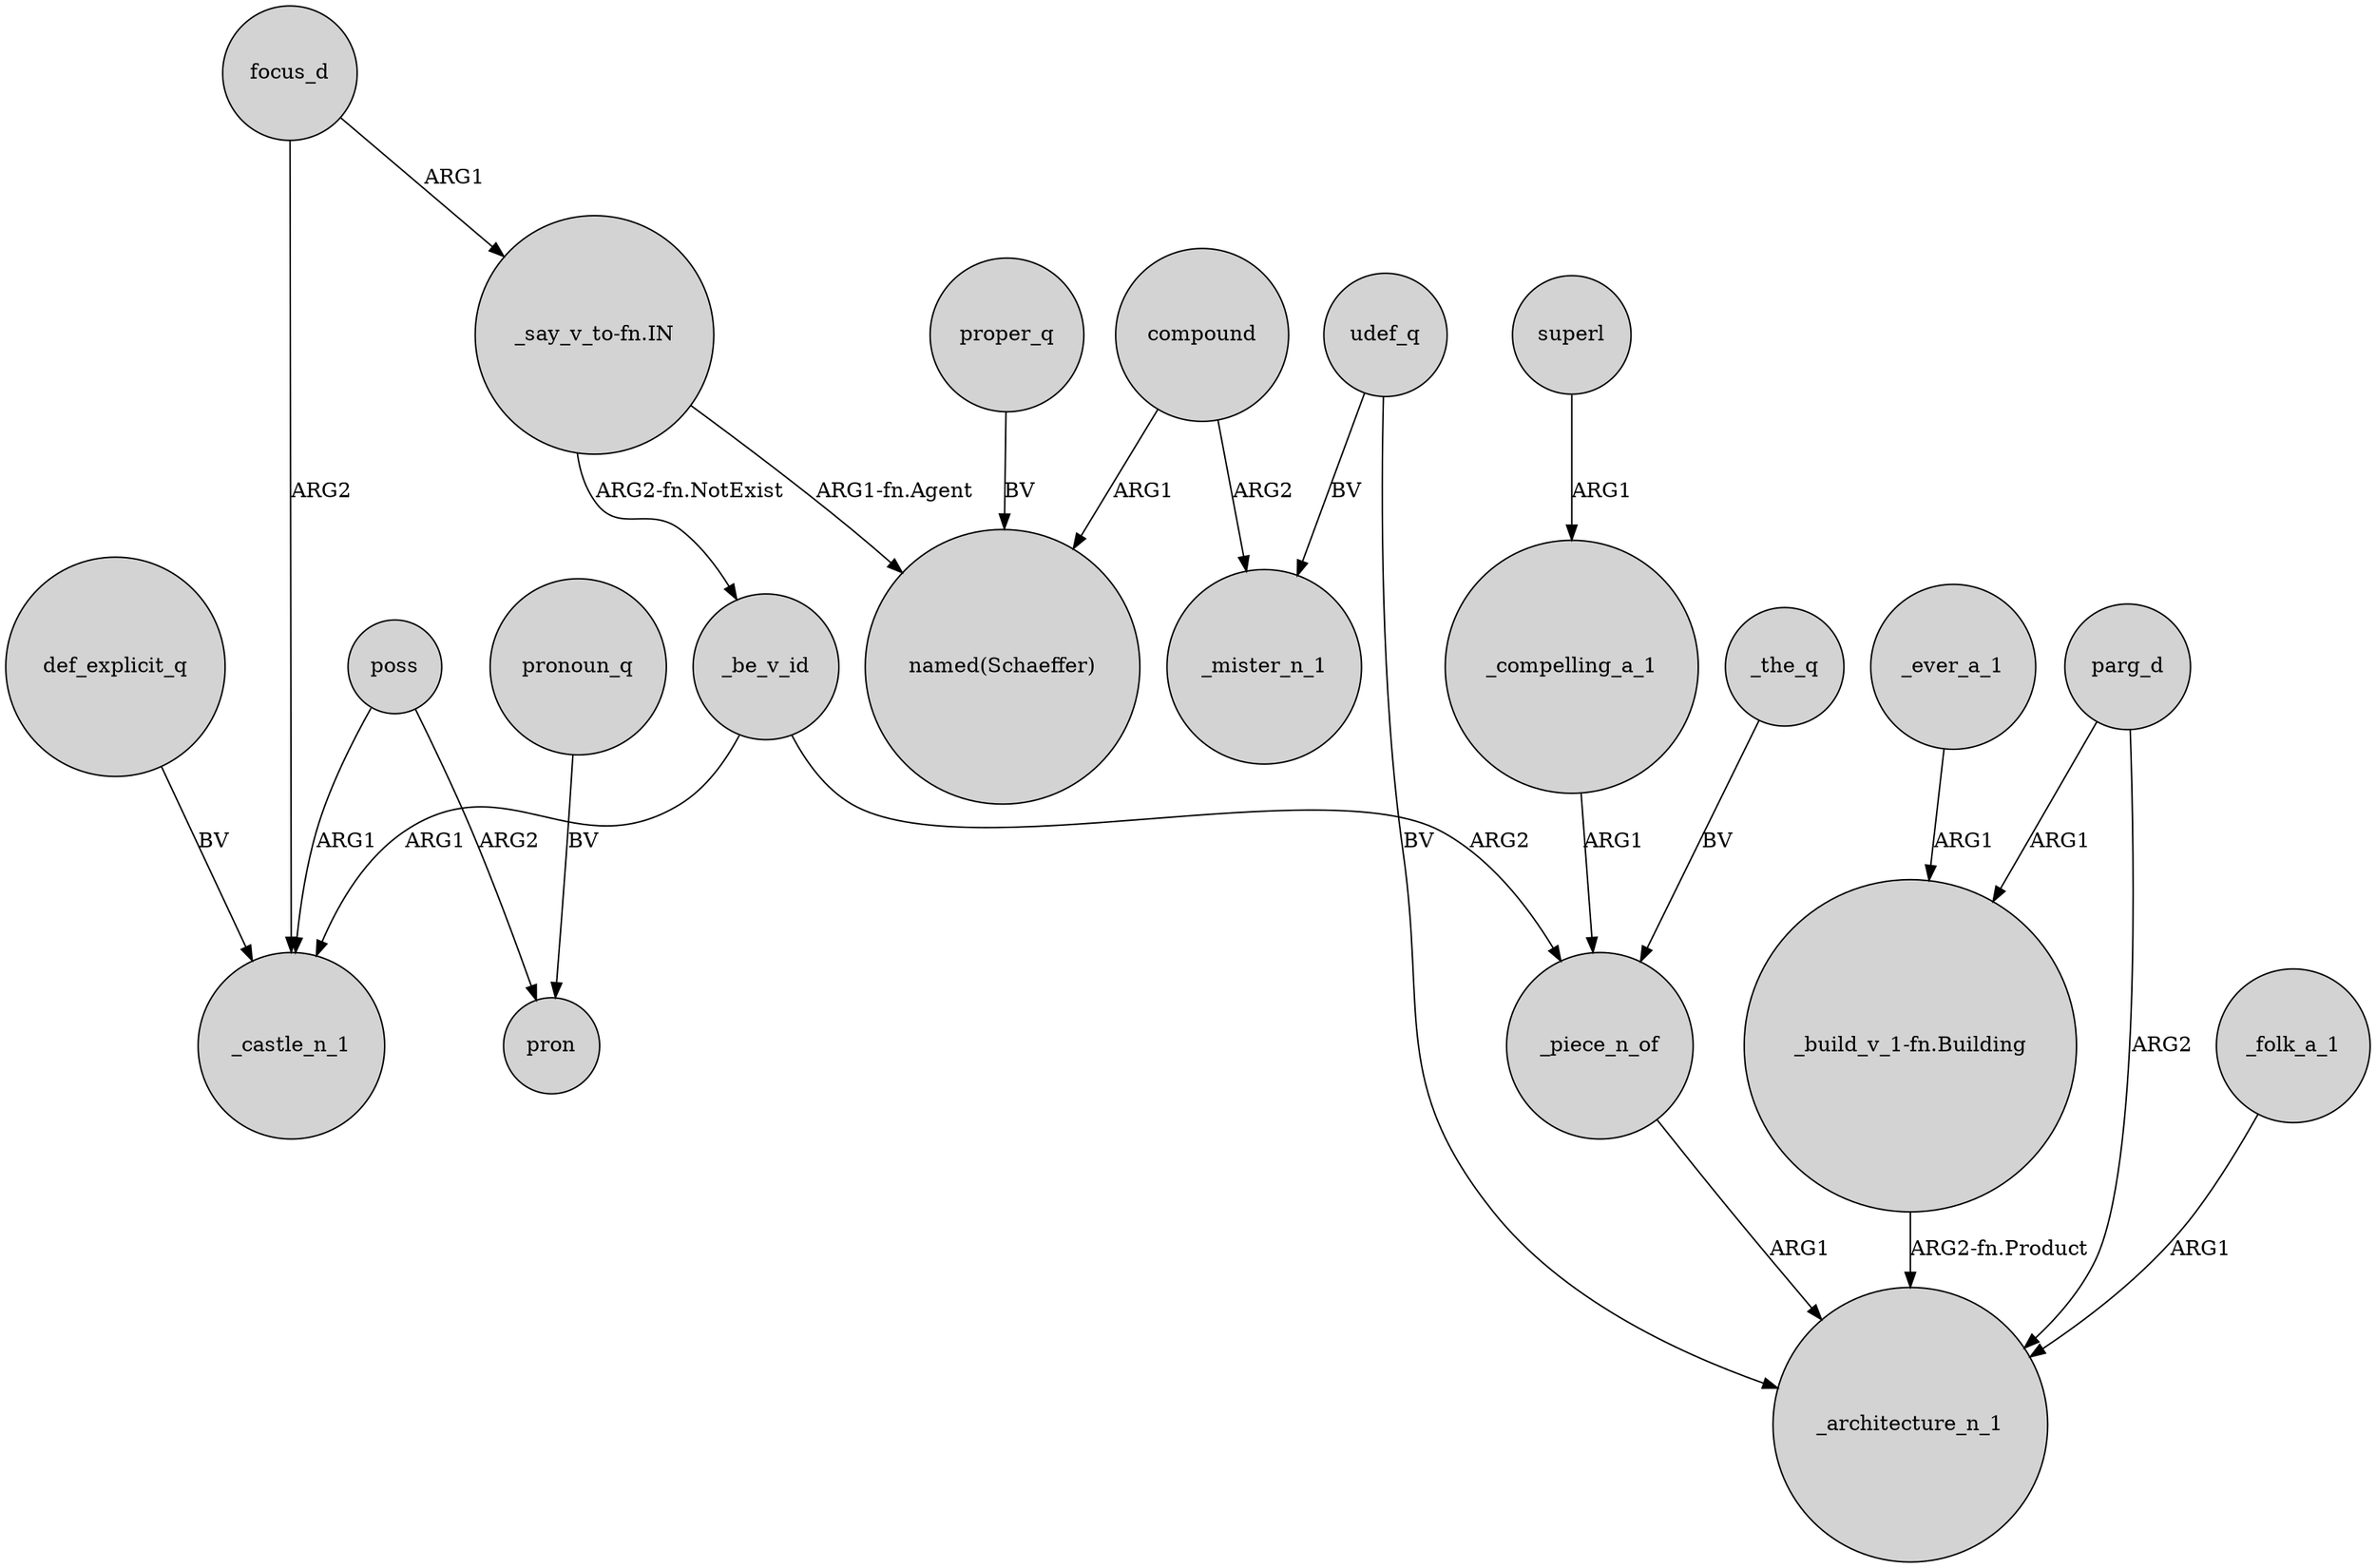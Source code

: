 digraph {
	node [shape=circle style=filled]
	_be_v_id -> _castle_n_1 [label=ARG1]
	_piece_n_of -> _architecture_n_1 [label=ARG1]
	_ever_a_1 -> "_build_v_1-fn.Building" [label=ARG1]
	poss -> pron [label=ARG2]
	_compelling_a_1 -> _piece_n_of [label=ARG1]
	compound -> _mister_n_1 [label=ARG2]
	udef_q -> _architecture_n_1 [label=BV]
	udef_q -> _mister_n_1 [label=BV]
	focus_d -> _castle_n_1 [label=ARG2]
	"_say_v_to-fn.IN" -> _be_v_id [label="ARG2-fn.NotExist"]
	superl -> _compelling_a_1 [label=ARG1]
	poss -> _castle_n_1 [label=ARG1]
	pronoun_q -> pron [label=BV]
	parg_d -> "_build_v_1-fn.Building" [label=ARG1]
	"_say_v_to-fn.IN" -> "named(Schaeffer)" [label="ARG1-fn.Agent"]
	compound -> "named(Schaeffer)" [label=ARG1]
	_the_q -> _piece_n_of [label=BV]
	_be_v_id -> _piece_n_of [label=ARG2]
	proper_q -> "named(Schaeffer)" [label=BV]
	parg_d -> _architecture_n_1 [label=ARG2]
	_folk_a_1 -> _architecture_n_1 [label=ARG1]
	"_build_v_1-fn.Building" -> _architecture_n_1 [label="ARG2-fn.Product"]
	def_explicit_q -> _castle_n_1 [label=BV]
	focus_d -> "_say_v_to-fn.IN" [label=ARG1]
}
